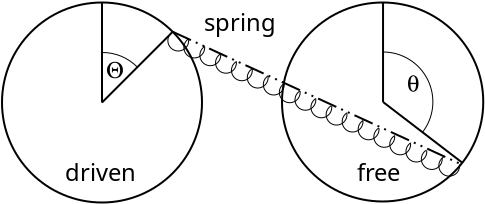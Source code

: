 <?xml version="1.0" encoding="UTF-8"?>
<dia:diagram xmlns:dia="http://www.lysator.liu.se/~alla/dia/">
  <dia:layer name="Background" visible="true" connectable="false"/>
  <dia:layer name="Background" visible="true" connectable="false"/>
  <dia:layer name="Background" visible="true" connectable="false"/>
  <dia:layer name="Background" visible="true" connectable="false"/>
  <dia:layer name="Background" visible="true" connectable="false"/>
  <dia:layer name="Background" visible="true" connectable="false"/>
  <dia:layer name="Background" visible="true" connectable="false"/>
  <dia:layer name="Background" visible="true" connectable="false"/>
  <dia:layer name="Background" visible="true" connectable="false"/>
  <dia:layer name="Background" visible="true" connectable="true" active="true">
    <dia:object type="Standard - Ellipse" version="0" id="O0">
      <dia:attribute name="obj_pos">
        <dia:point val="16.5,0"/>
      </dia:attribute>
      <dia:attribute name="obj_bb">
        <dia:rectangle val="16.45,-0.05;26.613,9.999"/>
      </dia:attribute>
      <dia:attribute name="elem_corner">
        <dia:point val="16.5,0"/>
      </dia:attribute>
      <dia:attribute name="elem_width">
        <dia:real val="10.063"/>
      </dia:attribute>
      <dia:attribute name="elem_height">
        <dia:real val="9.949"/>
      </dia:attribute>
      <dia:attribute name="inner_color">
        <dia:color val="#d8e5e500"/>
      </dia:attribute>
      <dia:attribute name="show_background">
        <dia:boolean val="false"/>
      </dia:attribute>
    </dia:object>
    <dia:object type="Standard - Line" version="0" id="O1">
      <dia:attribute name="obj_pos">
        <dia:point val="21.552,4.975"/>
      </dia:attribute>
      <dia:attribute name="obj_bb">
        <dia:rectangle val="21.482,4.904;25.57,8.07"/>
      </dia:attribute>
      <dia:attribute name="conn_endpoints">
        <dia:point val="21.552,4.975"/>
        <dia:point val="25.5,8"/>
      </dia:attribute>
      <dia:attribute name="numcp">
        <dia:int val="1"/>
      </dia:attribute>
    </dia:object>
    <dia:object type="Standard - Line" version="0" id="O2">
      <dia:attribute name="obj_pos">
        <dia:point val="21.552,-0.025"/>
      </dia:attribute>
      <dia:attribute name="obj_bb">
        <dia:rectangle val="21.503,-0.075;21.602,5.025"/>
      </dia:attribute>
      <dia:attribute name="conn_endpoints">
        <dia:point val="21.552,-0.025"/>
        <dia:point val="21.552,4.975"/>
      </dia:attribute>
      <dia:attribute name="numcp">
        <dia:int val="1"/>
      </dia:attribute>
    </dia:object>
    <dia:object type="Standard - Arc" version="0" id="O3">
      <dia:attribute name="obj_pos">
        <dia:point val="21.552,2.475"/>
      </dia:attribute>
      <dia:attribute name="obj_bb">
        <dia:rectangle val="21.519,2.441;24.069,6.521"/>
      </dia:attribute>
      <dia:attribute name="conn_endpoints">
        <dia:point val="21.552,2.475"/>
        <dia:point val="23.526,6.487"/>
      </dia:attribute>
      <dia:attribute name="curve_distance">
        <dia:real val="-1.392"/>
      </dia:attribute>
      <dia:attribute name="line_width">
        <dia:real val="0.05"/>
      </dia:attribute>
      <dia:connections>
        <dia:connection handle="0" to="O2" connection="0"/>
        <dia:connection handle="1" to="O1" connection="0"/>
      </dia:connections>
    </dia:object>
    <dia:object type="Standard - Text" version="1" id="O4">
      <dia:attribute name="obj_pos">
        <dia:point val="22.75,4.45"/>
      </dia:attribute>
      <dia:attribute name="obj_bb">
        <dia:rectangle val="22.75,3.527;23.367,4.715"/>
      </dia:attribute>
      <dia:attribute name="text">
        <dia:composite type="text">
          <dia:attribute name="string">
            <dia:string>#q#</dia:string>
          </dia:attribute>
          <dia:attribute name="font">
            <dia:font family="Standard Symbols L" style="0" name="Courier"/>
          </dia:attribute>
          <dia:attribute name="height">
            <dia:real val="1.482"/>
          </dia:attribute>
          <dia:attribute name="pos">
            <dia:point val="22.75,4.45"/>
          </dia:attribute>
          <dia:attribute name="color">
            <dia:color val="#000000ff"/>
          </dia:attribute>
          <dia:attribute name="alignment">
            <dia:enum val="0"/>
          </dia:attribute>
        </dia:composite>
      </dia:attribute>
      <dia:attribute name="valign">
        <dia:enum val="3"/>
      </dia:attribute>
    </dia:object>
    <dia:object type="Standard - Arc" version="0" id="O5">
      <dia:attribute name="obj_pos">
        <dia:point val="11.036,1.464"/>
      </dia:attribute>
      <dia:attribute name="obj_bb">
        <dia:rectangle val="10.768,1.431;11.863,2.45"/>
      </dia:attribute>
      <dia:attribute name="conn_endpoints">
        <dia:point val="11.036,1.464"/>
        <dia:point val="11.83,1.839"/>
      </dia:attribute>
      <dia:attribute name="curve_distance">
        <dia:real val="0.8"/>
      </dia:attribute>
      <dia:attribute name="line_width">
        <dia:real val="0.05"/>
      </dia:attribute>
    </dia:object>
    <dia:object type="Standard - Line" version="0" id="O6">
      <dia:attribute name="obj_pos">
        <dia:point val="11.036,1.464"/>
      </dia:attribute>
      <dia:attribute name="obj_bb">
        <dia:rectangle val="10.969,1.398;25.565,8.174"/>
      </dia:attribute>
      <dia:attribute name="conn_endpoints">
        <dia:point val="11.036,1.464"/>
        <dia:point val="25.499,8.107"/>
      </dia:attribute>
      <dia:attribute name="numcp">
        <dia:int val="1"/>
      </dia:attribute>
      <dia:attribute name="line_style">
        <dia:enum val="3"/>
      </dia:attribute>
    </dia:object>
    <dia:group>
      <dia:attribute name="meta">
        <dia:composite type="dict"/>
        <dia:connections>
          <dia:connection handle="0" to="O9" connection="8"/>
          <dia:connection handle="1" to="O9" connection="2"/>
        </dia:connections>
      </dia:attribute>
      <dia:attribute name="matrix"/>
      <dia:object type="Standard - Line" version="0" id="O7">
        <dia:attribute name="obj_pos">
          <dia:point val="7.5,5"/>
        </dia:attribute>
        <dia:attribute name="obj_bb">
          <dia:rectangle val="7.429,1.394;11.106,5.071"/>
        </dia:attribute>
        <dia:attribute name="conn_endpoints">
          <dia:point val="7.5,5"/>
          <dia:point val="11.036,1.464"/>
        </dia:attribute>
        <dia:attribute name="numcp">
          <dia:int val="1"/>
        </dia:attribute>
      </dia:object>
      <dia:object type="Standard - Line" version="0" id="O8">
        <dia:attribute name="obj_pos">
          <dia:point val="7.5,0"/>
        </dia:attribute>
        <dia:attribute name="obj_bb">
          <dia:rectangle val="7.45,-0.05;7.55,5.05"/>
        </dia:attribute>
        <dia:attribute name="conn_endpoints">
          <dia:point val="7.5,0"/>
          <dia:point val="7.5,5"/>
        </dia:attribute>
        <dia:attribute name="numcp">
          <dia:int val="1"/>
        </dia:attribute>
      </dia:object>
      <dia:object type="Standard - Ellipse" version="0" id="O9">
        <dia:attribute name="obj_pos">
          <dia:point val="2.5,0"/>
        </dia:attribute>
        <dia:attribute name="obj_bb">
          <dia:rectangle val="2.45,-0.05;12.55,10.05"/>
        </dia:attribute>
        <dia:attribute name="elem_corner">
          <dia:point val="2.5,0"/>
        </dia:attribute>
        <dia:attribute name="elem_width">
          <dia:real val="10"/>
        </dia:attribute>
        <dia:attribute name="elem_height">
          <dia:real val="10"/>
        </dia:attribute>
        <dia:attribute name="inner_color">
          <dia:color val="#d8e5e500"/>
        </dia:attribute>
        <dia:attribute name="show_background">
          <dia:boolean val="false"/>
        </dia:attribute>
      </dia:object>
    </dia:group>
    <dia:object type="Standard - Arc" version="0" id="O10">
      <dia:attribute name="obj_pos">
        <dia:point val="7.5,2.5"/>
      </dia:attribute>
      <dia:attribute name="obj_bb">
        <dia:rectangle val="7.467,2.467;9.3,3.265"/>
      </dia:attribute>
      <dia:attribute name="conn_endpoints">
        <dia:point val="7.5,2.5"/>
        <dia:point val="9.268,3.232"/>
      </dia:attribute>
      <dia:attribute name="curve_distance">
        <dia:real val="-0.195"/>
      </dia:attribute>
      <dia:attribute name="line_width">
        <dia:real val="0.05"/>
      </dia:attribute>
    </dia:object>
    <dia:object type="Standard - Text" version="1" id="O11">
      <dia:attribute name="obj_pos">
        <dia:point val="7.7,3.775"/>
      </dia:attribute>
      <dia:attribute name="obj_bb">
        <dia:rectangle val="7.7,2.852;8.578,4.04"/>
      </dia:attribute>
      <dia:attribute name="text">
        <dia:composite type="text">
          <dia:attribute name="string">
            <dia:string>#Q#</dia:string>
          </dia:attribute>
          <dia:attribute name="font">
            <dia:font family="Standard Symbols L" style="0" name="Courier"/>
          </dia:attribute>
          <dia:attribute name="height">
            <dia:real val="1.482"/>
          </dia:attribute>
          <dia:attribute name="pos">
            <dia:point val="7.7,3.775"/>
          </dia:attribute>
          <dia:attribute name="color">
            <dia:color val="#000000ff"/>
          </dia:attribute>
          <dia:attribute name="alignment">
            <dia:enum val="0"/>
          </dia:attribute>
        </dia:composite>
      </dia:attribute>
      <dia:attribute name="valign">
        <dia:enum val="3"/>
      </dia:attribute>
    </dia:object>
    <dia:object type="Standard - Arc" version="0" id="O12">
      <dia:attribute name="obj_pos">
        <dia:point val="11.837,1.811"/>
      </dia:attribute>
      <dia:attribute name="obj_bb">
        <dia:rectangle val="11.57,1.778;12.665,2.797"/>
      </dia:attribute>
      <dia:attribute name="conn_endpoints">
        <dia:point val="11.837,1.811"/>
        <dia:point val="12.631,2.186"/>
      </dia:attribute>
      <dia:attribute name="curve_distance">
        <dia:real val="0.8"/>
      </dia:attribute>
      <dia:attribute name="line_width">
        <dia:real val="0.05"/>
      </dia:attribute>
    </dia:object>
    <dia:object type="Standard - Arc" version="0" id="O13">
      <dia:attribute name="obj_pos">
        <dia:point val="12.637,2.199"/>
      </dia:attribute>
      <dia:attribute name="obj_bb">
        <dia:rectangle val="12.37,2.166;13.465,3.185"/>
      </dia:attribute>
      <dia:attribute name="conn_endpoints">
        <dia:point val="12.637,2.199"/>
        <dia:point val="13.431,2.574"/>
      </dia:attribute>
      <dia:attribute name="curve_distance">
        <dia:real val="0.8"/>
      </dia:attribute>
      <dia:attribute name="line_width">
        <dia:real val="0.05"/>
      </dia:attribute>
    </dia:object>
    <dia:object type="Standard - Arc" version="0" id="O14">
      <dia:attribute name="obj_pos">
        <dia:point val="13.421,2.575"/>
      </dia:attribute>
      <dia:attribute name="obj_bb">
        <dia:rectangle val="13.153,2.542;14.248,3.561"/>
      </dia:attribute>
      <dia:attribute name="conn_endpoints">
        <dia:point val="13.421,2.575"/>
        <dia:point val="14.215,2.95"/>
      </dia:attribute>
      <dia:attribute name="curve_distance">
        <dia:real val="0.8"/>
      </dia:attribute>
      <dia:attribute name="line_width">
        <dia:real val="0.05"/>
      </dia:attribute>
    </dia:object>
    <dia:object type="Standard - Arc" version="0" id="O15">
      <dia:attribute name="obj_pos">
        <dia:point val="14.217,2.951"/>
      </dia:attribute>
      <dia:attribute name="obj_bb">
        <dia:rectangle val="13.95,2.918;15.045,3.937"/>
      </dia:attribute>
      <dia:attribute name="conn_endpoints">
        <dia:point val="14.217,2.951"/>
        <dia:point val="15.011,3.326"/>
      </dia:attribute>
      <dia:attribute name="curve_distance">
        <dia:real val="0.8"/>
      </dia:attribute>
      <dia:attribute name="line_width">
        <dia:real val="0.05"/>
      </dia:attribute>
    </dia:object>
    <dia:group>
      <dia:attribute name="meta">
        <dia:composite type="dict"/>
      </dia:attribute>
      <dia:attribute name="matrix"/>
      <dia:object type="Standard - Arc" version="0" id="O16">
        <dia:attribute name="obj_pos">
          <dia:point val="18.95,5.168"/>
        </dia:attribute>
        <dia:attribute name="obj_bb">
          <dia:rectangle val="18.683,5.135;19.778,6.154"/>
        </dia:attribute>
        <dia:attribute name="conn_endpoints">
          <dia:point val="18.95,5.168"/>
          <dia:point val="19.744,5.543"/>
        </dia:attribute>
        <dia:attribute name="curve_distance">
          <dia:real val="0.8"/>
        </dia:attribute>
        <dia:attribute name="line_width">
          <dia:real val="0.05"/>
        </dia:attribute>
      </dia:object>
      <dia:object type="Standard - Arc" version="0" id="O17">
        <dia:attribute name="obj_pos">
          <dia:point val="19.752,5.515"/>
        </dia:attribute>
        <dia:attribute name="obj_bb">
          <dia:rectangle val="19.484,5.482;20.579,6.501"/>
        </dia:attribute>
        <dia:attribute name="conn_endpoints">
          <dia:point val="19.752,5.515"/>
          <dia:point val="20.546,5.89"/>
        </dia:attribute>
        <dia:attribute name="curve_distance">
          <dia:real val="0.8"/>
        </dia:attribute>
        <dia:attribute name="line_width">
          <dia:real val="0.05"/>
        </dia:attribute>
      </dia:object>
      <dia:object type="Standard - Arc" version="0" id="O18">
        <dia:attribute name="obj_pos">
          <dia:point val="20.552,5.903"/>
        </dia:attribute>
        <dia:attribute name="obj_bb">
          <dia:rectangle val="20.284,5.869;21.38,6.888"/>
        </dia:attribute>
        <dia:attribute name="conn_endpoints">
          <dia:point val="20.552,5.903"/>
          <dia:point val="21.346,6.278"/>
        </dia:attribute>
        <dia:attribute name="curve_distance">
          <dia:real val="0.8"/>
        </dia:attribute>
        <dia:attribute name="line_width">
          <dia:real val="0.05"/>
        </dia:attribute>
      </dia:object>
      <dia:object type="Standard - Arc" version="0" id="O19">
        <dia:attribute name="obj_pos">
          <dia:point val="21.336,6.279"/>
        </dia:attribute>
        <dia:attribute name="obj_bb">
          <dia:rectangle val="21.068,6.246;22.163,7.265"/>
        </dia:attribute>
        <dia:attribute name="conn_endpoints">
          <dia:point val="21.336,6.279"/>
          <dia:point val="22.13,6.654"/>
        </dia:attribute>
        <dia:attribute name="curve_distance">
          <dia:real val="0.8"/>
        </dia:attribute>
        <dia:attribute name="line_width">
          <dia:real val="0.05"/>
        </dia:attribute>
      </dia:object>
      <dia:object type="Standard - Arc" version="0" id="O20">
        <dia:attribute name="obj_pos">
          <dia:point val="22.132,6.655"/>
        </dia:attribute>
        <dia:attribute name="obj_bb">
          <dia:rectangle val="21.864,6.622;22.959,7.641"/>
        </dia:attribute>
        <dia:attribute name="conn_endpoints">
          <dia:point val="22.132,6.655"/>
          <dia:point val="22.926,7.03"/>
        </dia:attribute>
        <dia:attribute name="curve_distance">
          <dia:real val="0.8"/>
        </dia:attribute>
        <dia:attribute name="line_width">
          <dia:real val="0.05"/>
        </dia:attribute>
      </dia:object>
    </dia:group>
    <dia:group>
      <dia:attribute name="meta">
        <dia:composite type="dict"/>
      </dia:attribute>
      <dia:attribute name="matrix"/>
      <dia:object type="Standard - Arc" version="0" id="O21">
        <dia:attribute name="obj_pos">
          <dia:point val="15.008,3.316"/>
        </dia:attribute>
        <dia:attribute name="obj_bb">
          <dia:rectangle val="14.74,3.283;15.835,4.301"/>
        </dia:attribute>
        <dia:attribute name="conn_endpoints">
          <dia:point val="15.008,3.316"/>
          <dia:point val="15.802,3.691"/>
        </dia:attribute>
        <dia:attribute name="curve_distance">
          <dia:real val="0.8"/>
        </dia:attribute>
        <dia:attribute name="line_width">
          <dia:real val="0.05"/>
        </dia:attribute>
      </dia:object>
      <dia:object type="Standard - Arc" version="0" id="O22">
        <dia:attribute name="obj_pos">
          <dia:point val="15.81,3.663"/>
        </dia:attribute>
        <dia:attribute name="obj_bb">
          <dia:rectangle val="15.542,3.629;16.637,4.648"/>
        </dia:attribute>
        <dia:attribute name="conn_endpoints">
          <dia:point val="15.81,3.663"/>
          <dia:point val="16.604,4.038"/>
        </dia:attribute>
        <dia:attribute name="curve_distance">
          <dia:real val="0.8"/>
        </dia:attribute>
        <dia:attribute name="line_width">
          <dia:real val="0.05"/>
        </dia:attribute>
      </dia:object>
      <dia:object type="Standard - Arc" version="0" id="O23">
        <dia:attribute name="obj_pos">
          <dia:point val="16.61,4.05"/>
        </dia:attribute>
        <dia:attribute name="obj_bb">
          <dia:rectangle val="16.342,4.017;17.437,5.036"/>
        </dia:attribute>
        <dia:attribute name="conn_endpoints">
          <dia:point val="16.61,4.05"/>
          <dia:point val="17.404,4.425"/>
        </dia:attribute>
        <dia:attribute name="curve_distance">
          <dia:real val="0.8"/>
        </dia:attribute>
        <dia:attribute name="line_width">
          <dia:real val="0.05"/>
        </dia:attribute>
      </dia:object>
      <dia:object type="Standard - Arc" version="0" id="O24">
        <dia:attribute name="obj_pos">
          <dia:point val="17.393,4.426"/>
        </dia:attribute>
        <dia:attribute name="obj_bb">
          <dia:rectangle val="17.126,4.393;18.221,5.412"/>
        </dia:attribute>
        <dia:attribute name="conn_endpoints">
          <dia:point val="17.393,4.426"/>
          <dia:point val="18.187,4.801"/>
        </dia:attribute>
        <dia:attribute name="curve_distance">
          <dia:real val="0.8"/>
        </dia:attribute>
        <dia:attribute name="line_width">
          <dia:real val="0.05"/>
        </dia:attribute>
      </dia:object>
      <dia:object type="Standard - Arc" version="0" id="O25">
        <dia:attribute name="obj_pos">
          <dia:point val="18.19,4.803"/>
        </dia:attribute>
        <dia:attribute name="obj_bb">
          <dia:rectangle val="17.922,4.769;19.017,5.788"/>
        </dia:attribute>
        <dia:attribute name="conn_endpoints">
          <dia:point val="18.19,4.803"/>
          <dia:point val="18.984,5.178"/>
        </dia:attribute>
        <dia:attribute name="curve_distance">
          <dia:real val="0.8"/>
        </dia:attribute>
        <dia:attribute name="line_width">
          <dia:real val="0.05"/>
        </dia:attribute>
      </dia:object>
    </dia:group>
    <dia:object type="Standard - Arc" version="0" id="O26">
      <dia:attribute name="obj_pos">
        <dia:point val="24.584,7.722"/>
      </dia:attribute>
      <dia:attribute name="obj_bb">
        <dia:rectangle val="24.317,7.689;25.412,8.708"/>
      </dia:attribute>
      <dia:attribute name="conn_endpoints">
        <dia:point val="24.584,7.722"/>
        <dia:point val="25.378,8.097"/>
      </dia:attribute>
      <dia:attribute name="curve_distance">
        <dia:real val="0.8"/>
      </dia:attribute>
      <dia:attribute name="line_width">
        <dia:real val="0.05"/>
      </dia:attribute>
    </dia:object>
    <dia:object type="Standard - Arc" version="0" id="O27">
      <dia:attribute name="obj_pos">
        <dia:point val="23.711,7.387"/>
      </dia:attribute>
      <dia:attribute name="obj_bb">
        <dia:rectangle val="23.443,7.354;24.538,8.373"/>
      </dia:attribute>
      <dia:attribute name="conn_endpoints">
        <dia:point val="23.711,7.387"/>
        <dia:point val="24.505,7.762"/>
      </dia:attribute>
      <dia:attribute name="curve_distance">
        <dia:real val="0.8"/>
      </dia:attribute>
      <dia:attribute name="line_width">
        <dia:real val="0.05"/>
      </dia:attribute>
    </dia:object>
    <dia:object type="Standard - Arc" version="0" id="O28">
      <dia:attribute name="obj_pos">
        <dia:point val="22.941,7.014"/>
      </dia:attribute>
      <dia:attribute name="obj_bb">
        <dia:rectangle val="22.673,6.981;23.768,8.0"/>
      </dia:attribute>
      <dia:attribute name="conn_endpoints">
        <dia:point val="22.941,7.014"/>
        <dia:point val="23.735,7.389"/>
      </dia:attribute>
      <dia:attribute name="curve_distance">
        <dia:real val="0.8"/>
      </dia:attribute>
      <dia:attribute name="line_width">
        <dia:real val="0.05"/>
      </dia:attribute>
    </dia:object>
    <dia:object type="Standard - Text" version="1" id="O29">
      <dia:attribute name="obj_pos">
        <dia:point val="12.6,1.425"/>
      </dia:attribute>
      <dia:attribute name="obj_bb">
        <dia:rectangle val="12.6,0.158;16.155,1.772"/>
      </dia:attribute>
      <dia:attribute name="text">
        <dia:composite type="text">
          <dia:attribute name="string">
            <dia:string>#spring#</dia:string>
          </dia:attribute>
          <dia:attribute name="font">
            <dia:font family="sans" style="0" name="Helvetica"/>
          </dia:attribute>
          <dia:attribute name="height">
            <dia:real val="1.482"/>
          </dia:attribute>
          <dia:attribute name="pos">
            <dia:point val="12.6,1.425"/>
          </dia:attribute>
          <dia:attribute name="color">
            <dia:color val="#000000ff"/>
          </dia:attribute>
          <dia:attribute name="alignment">
            <dia:enum val="0"/>
          </dia:attribute>
        </dia:composite>
      </dia:attribute>
      <dia:attribute name="valign">
        <dia:enum val="3"/>
      </dia:attribute>
    </dia:object>
    <dia:object type="Standard - Text" version="1" id="O30">
      <dia:attribute name="obj_pos">
        <dia:point val="5.65,8.925"/>
      </dia:attribute>
      <dia:attribute name="obj_bb">
        <dia:rectangle val="5.65,7.657;9.178,9.273"/>
      </dia:attribute>
      <dia:attribute name="text">
        <dia:composite type="text">
          <dia:attribute name="string">
            <dia:string>#driven#</dia:string>
          </dia:attribute>
          <dia:attribute name="font">
            <dia:font family="sans" style="0" name="Helvetica"/>
          </dia:attribute>
          <dia:attribute name="height">
            <dia:real val="1.482"/>
          </dia:attribute>
          <dia:attribute name="pos">
            <dia:point val="5.65,8.925"/>
          </dia:attribute>
          <dia:attribute name="color">
            <dia:color val="#000000ff"/>
          </dia:attribute>
          <dia:attribute name="alignment">
            <dia:enum val="0"/>
          </dia:attribute>
        </dia:composite>
      </dia:attribute>
      <dia:attribute name="valign">
        <dia:enum val="3"/>
      </dia:attribute>
    </dia:object>
    <dia:object type="Standard - Text" version="1" id="O31">
      <dia:attribute name="obj_pos">
        <dia:point val="20.25,8.925"/>
      </dia:attribute>
      <dia:attribute name="obj_bb">
        <dia:rectangle val="20.25,7.657;22.457,9.273"/>
      </dia:attribute>
      <dia:attribute name="text">
        <dia:composite type="text">
          <dia:attribute name="string">
            <dia:string>#free#</dia:string>
          </dia:attribute>
          <dia:attribute name="font">
            <dia:font family="sans" style="0" name="Helvetica"/>
          </dia:attribute>
          <dia:attribute name="height">
            <dia:real val="1.482"/>
          </dia:attribute>
          <dia:attribute name="pos">
            <dia:point val="20.25,8.925"/>
          </dia:attribute>
          <dia:attribute name="color">
            <dia:color val="#000000ff"/>
          </dia:attribute>
          <dia:attribute name="alignment">
            <dia:enum val="0"/>
          </dia:attribute>
        </dia:composite>
      </dia:attribute>
      <dia:attribute name="valign">
        <dia:enum val="3"/>
      </dia:attribute>
    </dia:object>
  </dia:layer>
</dia:diagram>

